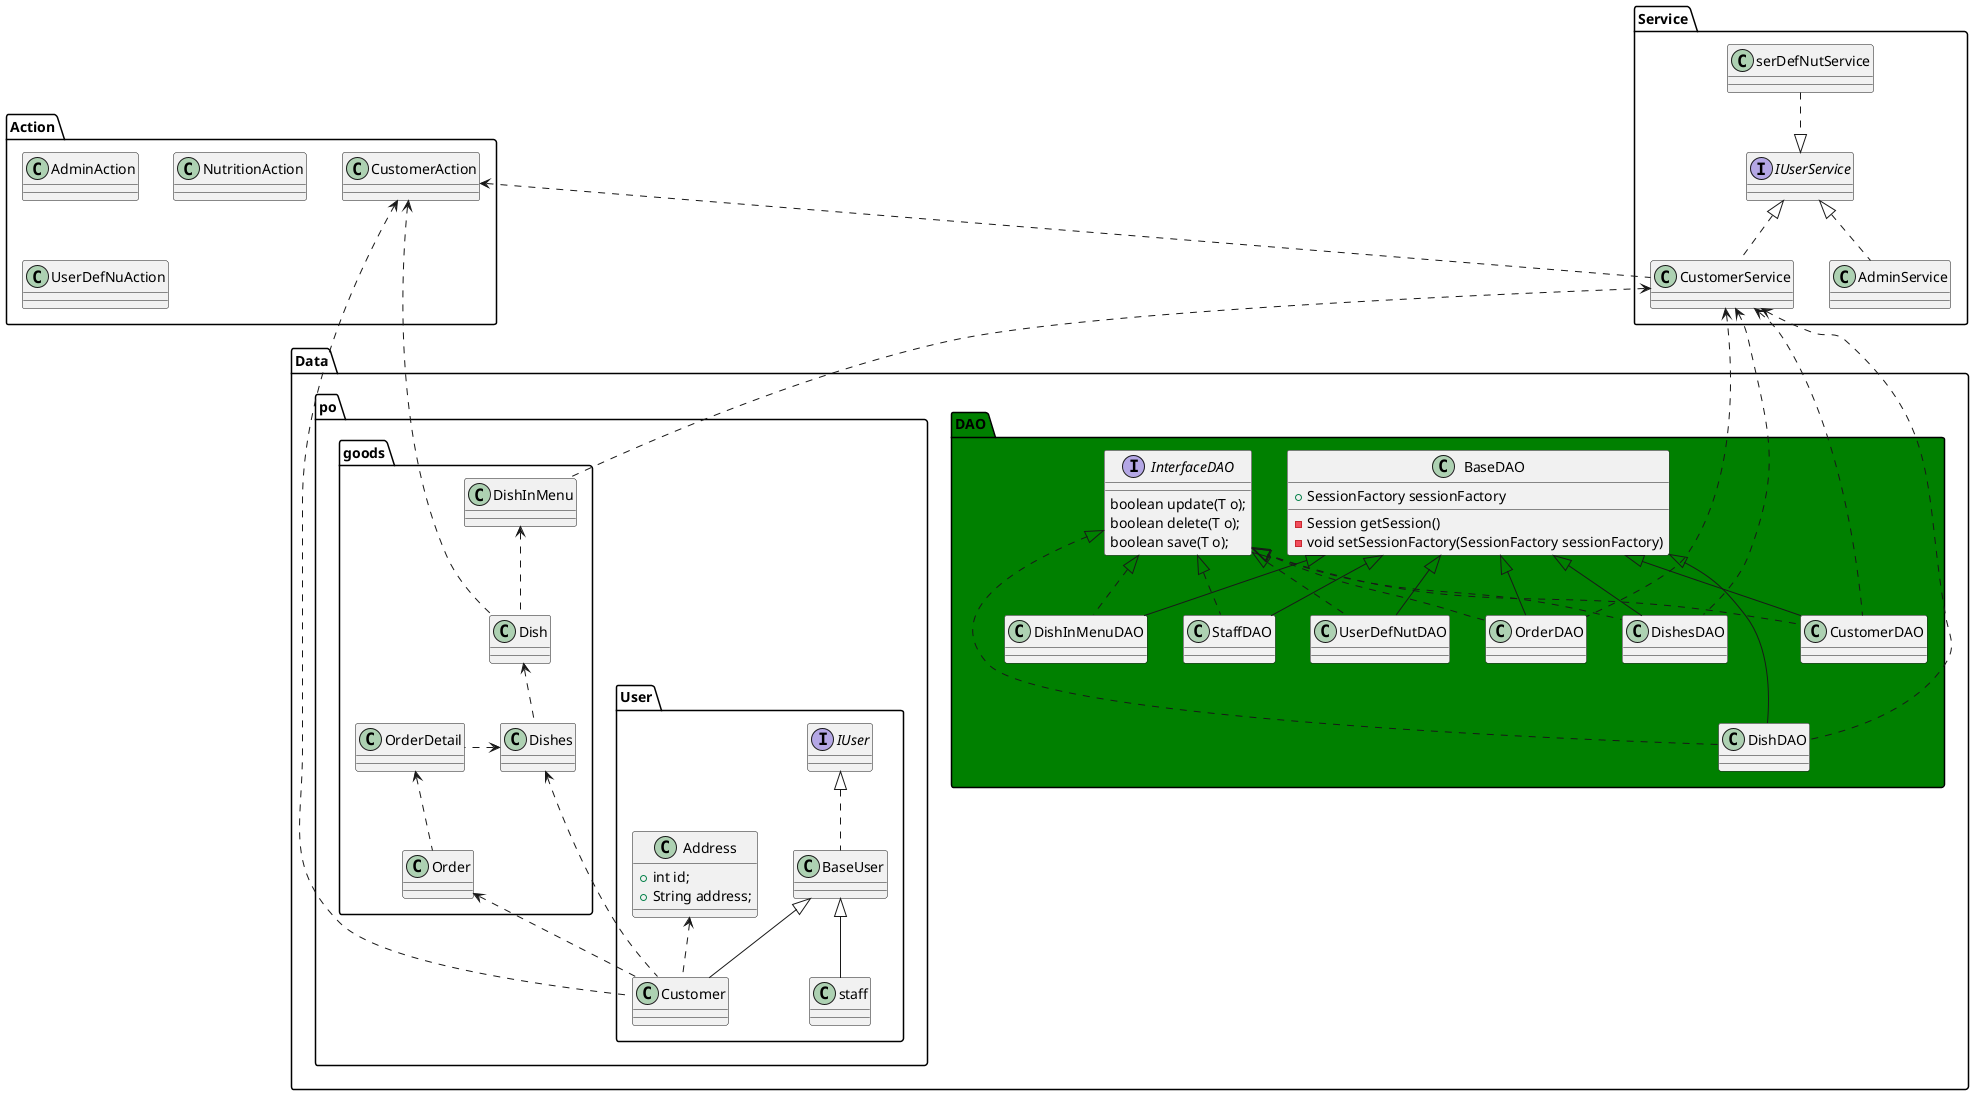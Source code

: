 @startuml
package "Data"{
package "Data.po"{
package "Data.po.User"{
        class staff
        class Customer
        class BaseUser
        interface IUser
        class Address{
            + int id;
            + String address;
        }
        IUser <|..BaseUser
        BaseUser <|-- Customer
        BaseUser <|-- staff
        Address<..Customer
    }
    package "Data.po.goods"{
        class “Dish”
        class DishInMenu
        class Order
        class OrderDetail
        class “Dishes”
        OrderDetail <..Order
        “Dishes”<.OrderDetail
        Dish<..“Dishes”
        DishInMenu <.."Dish"
    }
    "Order"<.."Customer"
    "Dishes"<.."Customer"
}
    package "Data.DAO" #green{
        class BaseDAO{
            +SessionFactory sessionFactory
            -Session getSession()
            -void setSessionFactory(SessionFactory sessionFactory)
        }
        class "DishDAO"
        class "DishesDAO"
        class "DishInMenuDAO"
        class "OrderDAO"
        class "StaffDAO"
        class "UserDefNutDAO"
        interface InterfaceDAO{
            boolean update(T o);
            boolean delete(T o);
            boolean save(T o);
        }
        InterfaceDAO<|..."DishDAO"
        InterfaceDAO<|.."StaffDAO"
        InterfaceDAO<|.."CustomerDAO"
        InterfaceDAO<|.."DishesDAO"
        InterfaceDAO<|.."DishInMenuDAO"
        InterfaceDAO<|.."OrderDAO"
        InterfaceDAO<|.."UserDefNutDAO"
        BaseDAO<|--"CustomerDAO"
        BaseDAO<|--"StaffDAO"
        BaseDAO<|--"DishesDAO"
        BaseDAO<|--"DishInMenuDAO"
        BaseDAO<|--"OrderDAO"
        BaseDAO<|--"UserDefNutDAO"
        BaseDAO<|--  "DishDAO"
    }
}



package "Service"{
class CustomerService
interface IUserService
IUserService<|..AdminService
IUserService<|..CustomerService
IUserService<|..UserDefNutService
}

CustomerService <.."DishesDAO"
CustomerService <.. CustomerDAO
CustomerService <.. OrderDAO
CustomerService <.. DishDAO
CustomerService <.."DishInMenu"

package "Action"{
    class AdminAction
    class CustomerAction
    class NutritionAction
    class UserDefNuAction
}
CustomerAction <.. CustomerService
CustomerAction <.. Customer
CustomerAction <.."Dish"


@enduml
